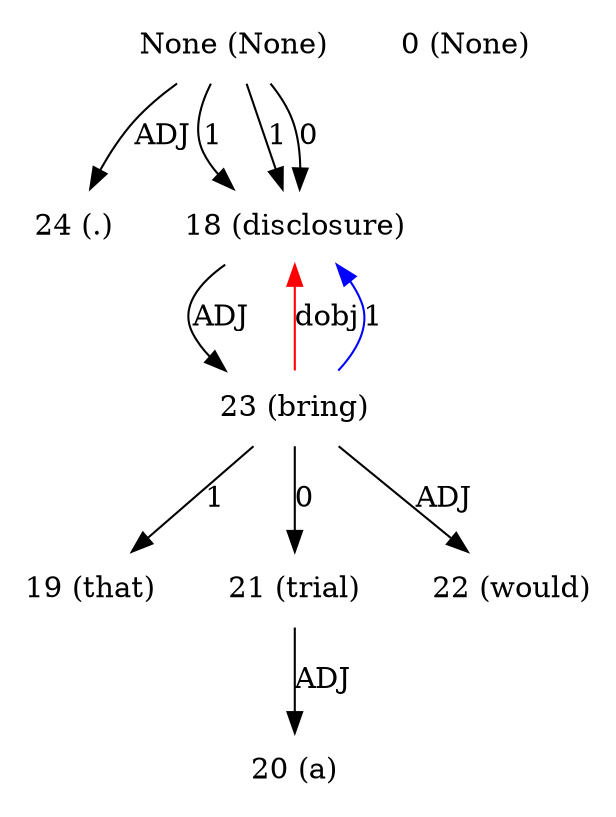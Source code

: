 digraph G{
edge [dir=forward]
node [shape=plaintext]

None [label="None (None)"]
None -> 24 [label="ADJ"]
None [label="None (None)"]
None -> 18 [label="1"]
None [label="None (None)"]
None -> 18 [label="1"]
None [label="None (None)"]
None -> 18 [label="0"]
0 [label="0 (None)"]
18 [label="18 (disclosure)"]
18 -> 23 [label="ADJ"]
23 -> 18 [label="dobj", color="red"]
19 [label="19 (that)"]
20 [label="20 (a)"]
21 [label="21 (trial)"]
21 -> 20 [label="ADJ"]
22 [label="22 (would)"]
23 [label="23 (bring)"]
23 -> 19 [label="1"]
23 -> 18 [label="1", color="blue"]
23 -> 21 [label="0"]
23 -> 22 [label="ADJ"]
24 [label="24 (.)"]
}
